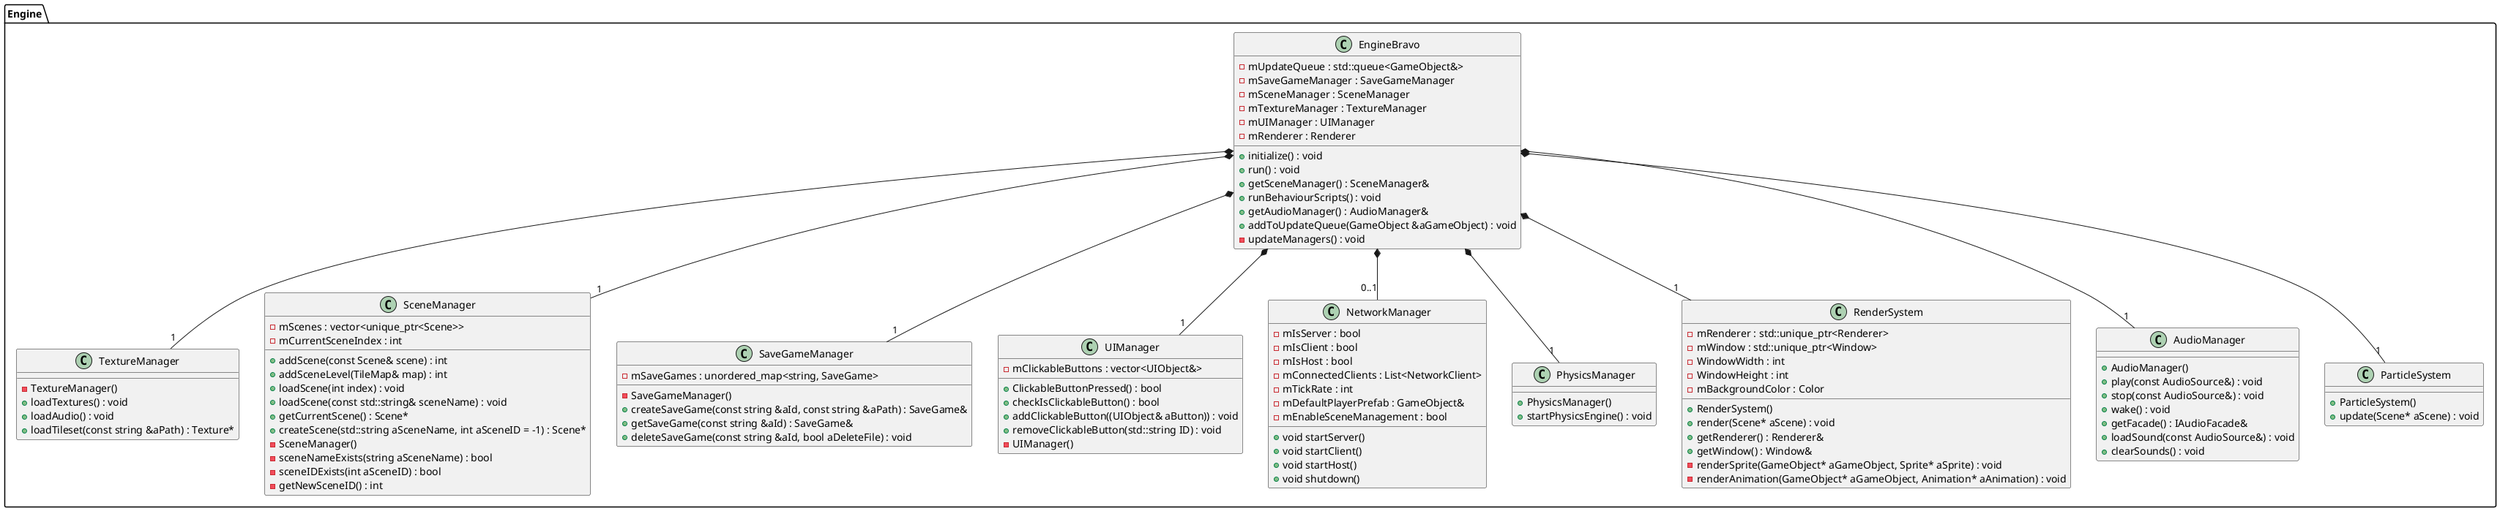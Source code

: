 @startuml enginePackageClassDiagram
package Engine {
    class EngineBravo {
        + initialize() : void
        + run() : void
        + getSceneManager() : SceneManager&
        + runBehaviourScripts() : void
        + getAudioManager() : AudioManager&
        + addToUpdateQueue(GameObject &aGameObject) : void
        - updateManagers() : void
        - mUpdateQueue : std::queue<GameObject&>
        - mSaveGameManager : SaveGameManager 
        - mSceneManager : SceneManager
        - mTextureManager : TextureManager
        - mUIManager : UIManager
        - mRenderer : Renderer
    }

    class TextureManager {
        - TextureManager()
        + loadTextures() : void
        + loadAudio() : void
        + loadTileset(const string &aPath) : Texture*
    }

    class SceneManager {
        + addScene(const Scene& scene) : int
        + addSceneLevel(TileMap& map) : int
        + loadScene(int index) : void
        + loadScene(const std::string& sceneName) : void
        + getCurrentScene() : Scene*
        + createScene(std::string aSceneName, int aSceneID = -1) : Scene*
        - SceneManager()
        - sceneNameExists(string aSceneName) : bool
        - sceneIDExists(int aSceneID) : bool
        - getNewSceneID() : int
        - mScenes : vector<unique_ptr<Scene>>
        - mCurrentSceneIndex : int
    }

    class SaveGameManager {
        - SaveGameManager()
        + createSaveGame(const string &aId, const string &aPath) : SaveGame&
        + getSaveGame(const string &aId) : SaveGame&
        + deleteSaveGame(const string &aId, bool aDeleteFile) : void
        - mSaveGames : unordered_map<string, SaveGame> 
    }

    class UIManager {
        - mClickableButtons : vector<UIObject&>
        + ClickableButtonPressed() : bool
        + checkIsClickableButton() : bool
        + addClickableButton((UIObject& aButton)) : void
        + removeClickableButton(std::string ID) : void
        - UIManager()
    }

    class NetworkManager {
        + void startServer()
        + void startClient()
        + void startHost()
        + void shutdown()
        - mIsServer : bool
        - mIsClient : bool
        - mIsHost : bool
        - mConnectedClients : List<NetworkClient>
        - mTickRate : int
        - mDefaultPlayerPrefab : GameObject&
        - mEnableSceneManagement : bool
    }

    class PhysicsManager {
        + PhysicsManager()
        + startPhysicsEngine() : void
    }

    class RenderSystem {
        + RenderSystem()
        + render(Scene* aScene) : void 
        + getRenderer() : Renderer& 
        + getWindow() : Window& 
        - renderSprite(GameObject* aGameObject, Sprite* aSprite) : void 
        - renderAnimation(GameObject* aGameObject, Animation* aAnimation) : void 
        - mRenderer : std::unique_ptr<Renderer> 
        - mWindow : std::unique_ptr<Window> 
        - WindowWidth : int 
        - WindowHeight : int 
        - mBackgroundColor : Color 
    }

    class AudioManager {
        + AudioManager()
        + play(const AudioSource&) : void
        + stop(const AudioSource&) : void
        + wake() : void
        + getFacade() : IAudioFacade&
        + loadSound(const AudioSource&) : void
        + clearSounds() : void
    }

    class ParticleSystem {
        + ParticleSystem()
        + update(Scene* aScene) : void
    }

    EngineBravo *-- "1" SceneManager
    EngineBravo *-- "1" SaveGameManager
    EngineBravo *-- "1" UIManager
    EngineBravo *-- "1" TextureManager
    EngineBravo *-- "0..1" NetworkManager 
    EngineBravo *-- "1" PhysicsManager
    EngineBravo *-- "1" RenderSystem
    EngineBravo *-- "1" AudioManager
    EngineBravo *-- "1" ParticleSystem
}
@enduml
